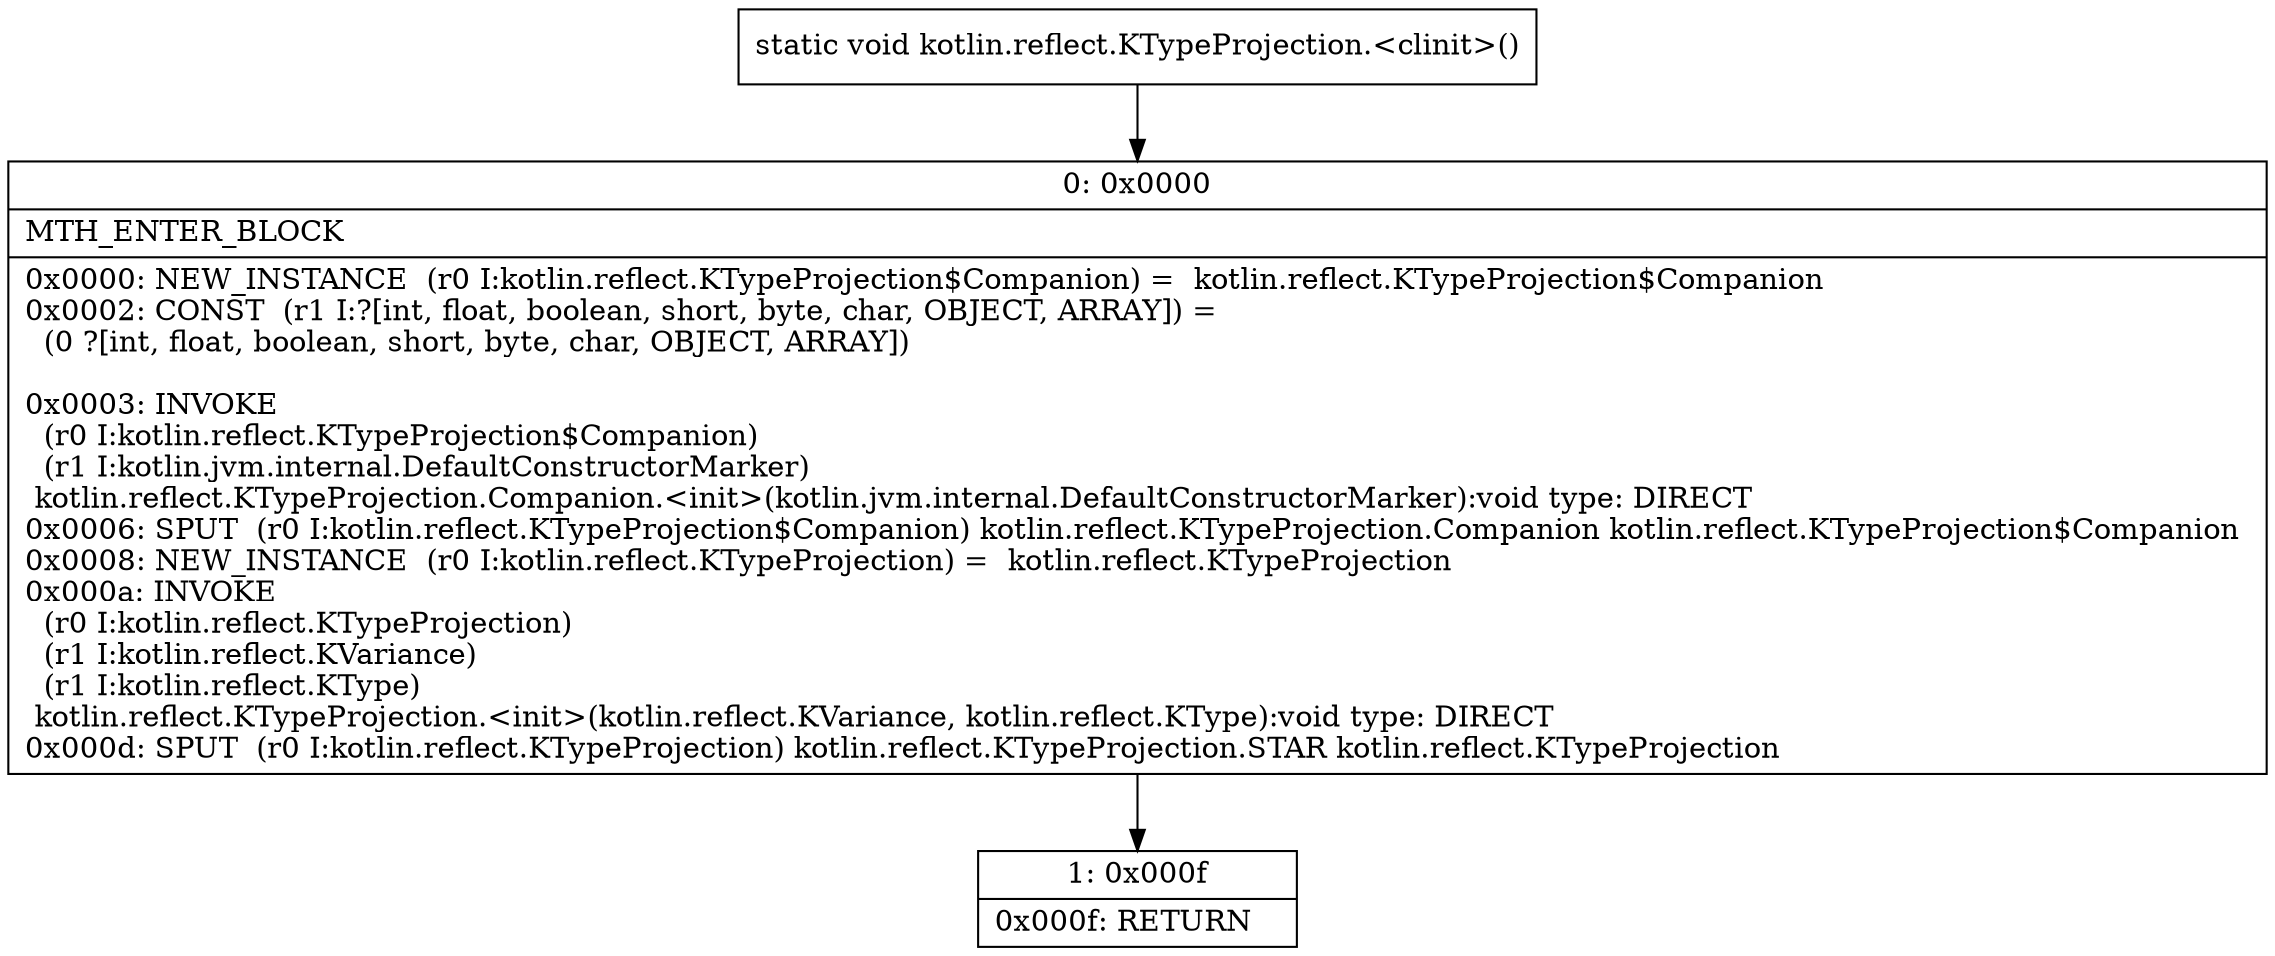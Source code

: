 digraph "CFG forkotlin.reflect.KTypeProjection.\<clinit\>()V" {
Node_0 [shape=record,label="{0\:\ 0x0000|MTH_ENTER_BLOCK\l|0x0000: NEW_INSTANCE  (r0 I:kotlin.reflect.KTypeProjection$Companion) =  kotlin.reflect.KTypeProjection$Companion \l0x0002: CONST  (r1 I:?[int, float, boolean, short, byte, char, OBJECT, ARRAY]) = \l  (0 ?[int, float, boolean, short, byte, char, OBJECT, ARRAY])\l \l0x0003: INVOKE  \l  (r0 I:kotlin.reflect.KTypeProjection$Companion)\l  (r1 I:kotlin.jvm.internal.DefaultConstructorMarker)\l kotlin.reflect.KTypeProjection.Companion.\<init\>(kotlin.jvm.internal.DefaultConstructorMarker):void type: DIRECT \l0x0006: SPUT  (r0 I:kotlin.reflect.KTypeProjection$Companion) kotlin.reflect.KTypeProjection.Companion kotlin.reflect.KTypeProjection$Companion \l0x0008: NEW_INSTANCE  (r0 I:kotlin.reflect.KTypeProjection) =  kotlin.reflect.KTypeProjection \l0x000a: INVOKE  \l  (r0 I:kotlin.reflect.KTypeProjection)\l  (r1 I:kotlin.reflect.KVariance)\l  (r1 I:kotlin.reflect.KType)\l kotlin.reflect.KTypeProjection.\<init\>(kotlin.reflect.KVariance, kotlin.reflect.KType):void type: DIRECT \l0x000d: SPUT  (r0 I:kotlin.reflect.KTypeProjection) kotlin.reflect.KTypeProjection.STAR kotlin.reflect.KTypeProjection \l}"];
Node_1 [shape=record,label="{1\:\ 0x000f|0x000f: RETURN   \l}"];
MethodNode[shape=record,label="{static void kotlin.reflect.KTypeProjection.\<clinit\>() }"];
MethodNode -> Node_0;
Node_0 -> Node_1;
}

